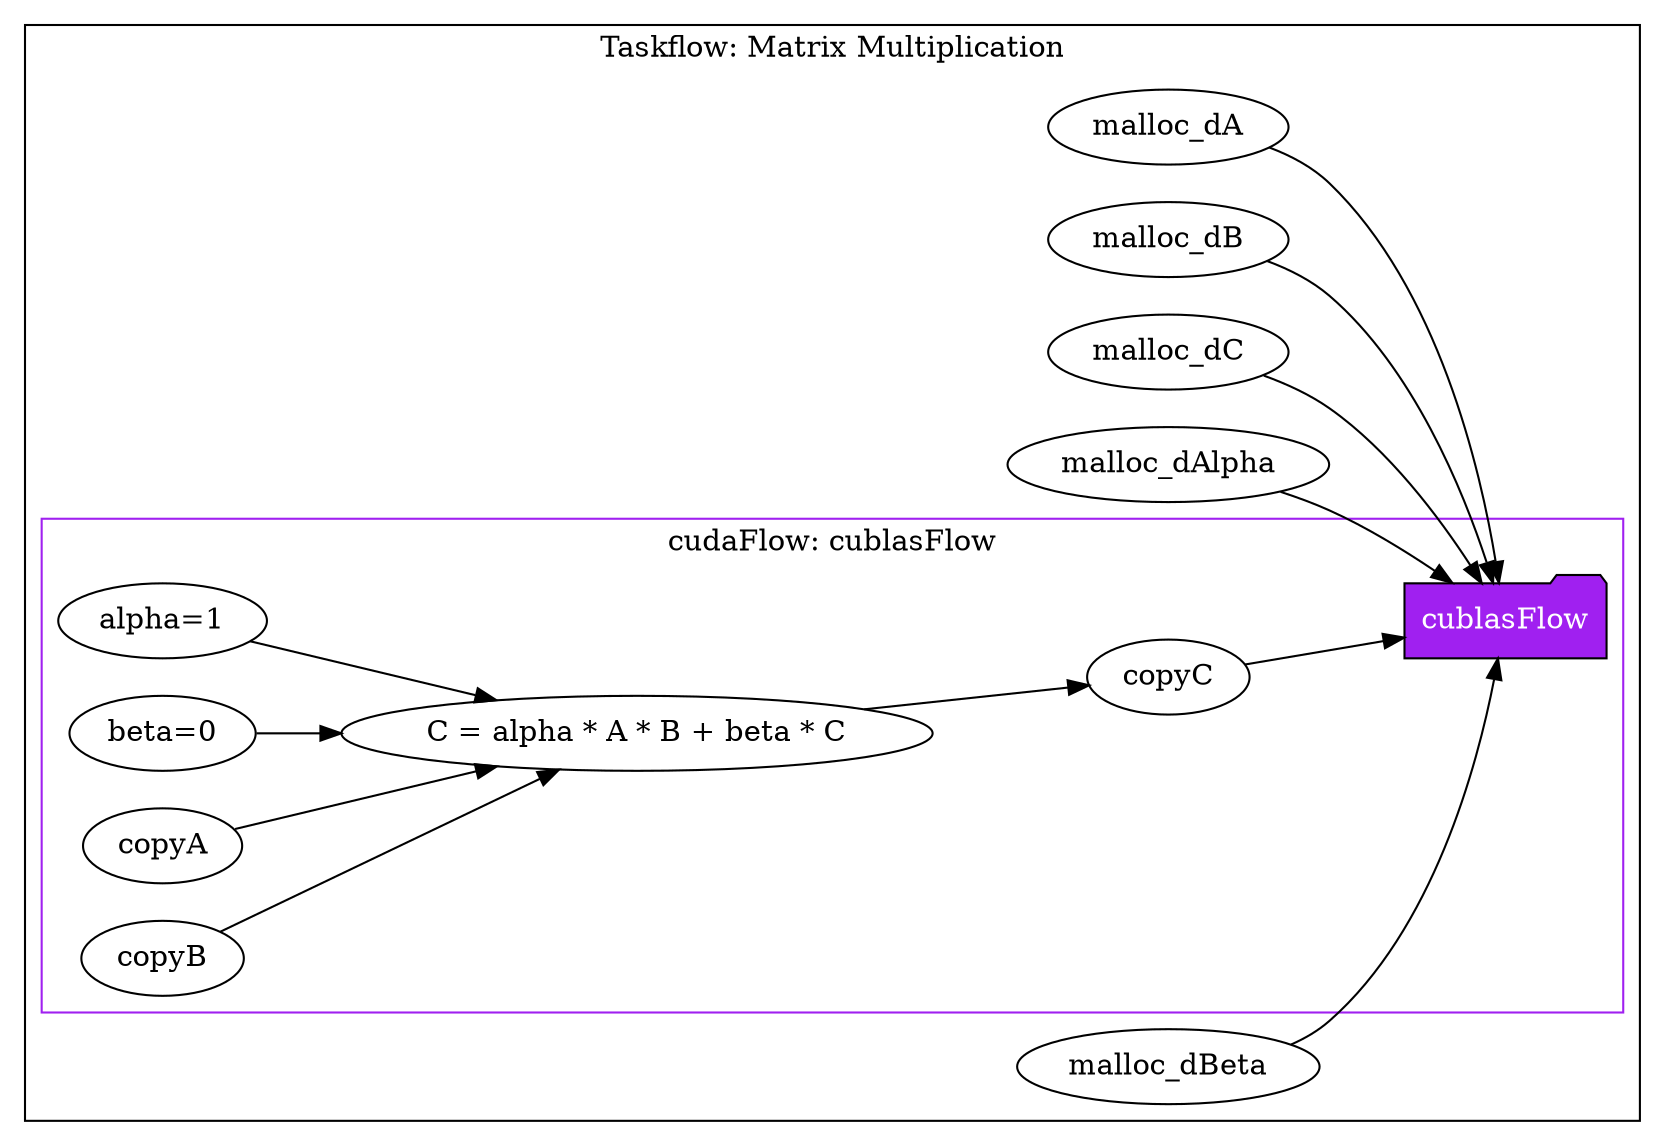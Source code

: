 digraph Taskflow {
rankdir="LR";
subgraph cluster_p0x7fff9680d710 {
label="Taskflow: Matrix Multiplication";
p0xe0e200[label="malloc_dA" ];
p0xe0e200 -> p0xe0e598;
p0xe0e2b8[label="malloc_dB" ];
p0xe0e2b8 -> p0xe0e598;
p0xe0e370[label="malloc_dC" ];
p0xe0e370 -> p0xe0e598;
p0xe0e428[label="malloc_dAlpha" ];
p0xe0e428 -> p0xe0e598;
p0xe0e4e0[label="malloc_dBeta" ];
p0xe0e4e0 -> p0xe0e598;
p0xe0e598[label="cublasFlow"  style="filled" color="black" fillcolor="purple" fontcolor="white" shape="folder"];
subgraph cluster_p0xe0e598 {
label="cudaFlow: cublasFlow";
color="purple"
p0x7f4711d8d260[label="alpha=1"];
p0x7f4711d8d260 -> p0x7f4711d8d510;
p0x7f4711d8d310[label="beta=0"];
p0x7f4711d8d310 -> p0x7f4711d8d510;
p0x7f4711d8d3c0[label="copyA"];
p0x7f4711d8d3c0 -> p0x7f4711d8d510;
p0x7f4711d8d480[label="copyB"];
p0x7f4711d8d480 -> p0x7f4711d8d510;
p0x7f4711d8d510[label="C = alpha * A * B + beta * C"];
p0x7f4711d8d510 -> p0x7f4711d8d620;
p0x7f4711d8d620[label="copyC"];
p0x7f4711d8d620 -> p0xe0e598;
}
}
}
